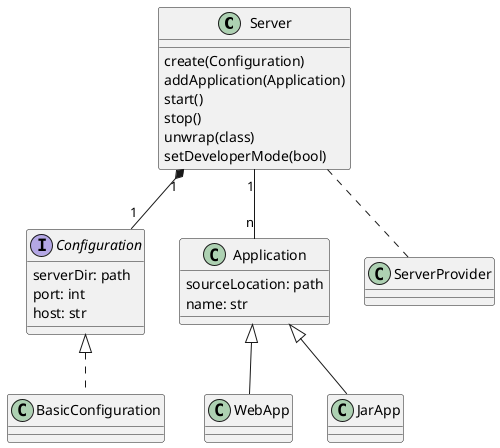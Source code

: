 @startuml

class srv as "Server" {
    create(Configuration)
    addApplication(Application)
    start()
    stop()
    unwrap(class)
    setDeveloperMode(bool)
}

interface conf as "Configuration" {
    serverDir: path
    port: int
    host: str
}

class BasicConfiguration implements conf {
}

class app as "Application" {
    sourceLocation: path
    name: str
}

class WebApp extends app {
}

class JarApp extends app {
}

class ServerProvider {
}

'------------------ relations ----------------------

srv "1" *-- "1" conf
srv "1" -- "n" app
srv .. ServerProvider

@enduml